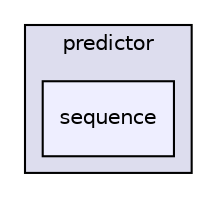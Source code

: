 digraph "modules/prediction/predictor/sequence" {
  compound=true
  node [ fontsize="10", fontname="Helvetica"];
  edge [ labelfontsize="10", labelfontname="Helvetica"];
  subgraph clusterdir_03f0e449799af57932f7fb917fa2a0fd {
    graph [ bgcolor="#ddddee", pencolor="black", label="predictor" fontname="Helvetica", fontsize="10", URL="dir_03f0e449799af57932f7fb917fa2a0fd.html"]
  dir_ea5e39e71f6dd1842bef3f5759a2a4f0 [shape=box, label="sequence", style="filled", fillcolor="#eeeeff", pencolor="black", URL="dir_ea5e39e71f6dd1842bef3f5759a2a4f0.html"];
  }
}
